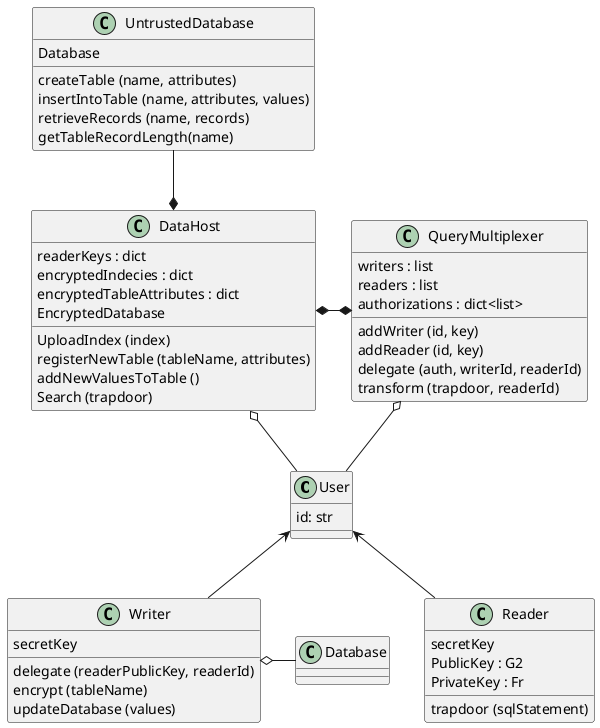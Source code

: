 @startuml scheme
class User
User : id: str
class UntrustedDatabase
class Reader
class Writer
class Database
class QueryMultiplexer
class DataHost

Reader : secretKey
Reader : PublicKey : G2
Reader : PrivateKey : Fr

Writer : secretKey
DataHost : readerKeys : dict
DataHost : encryptedIndecies : dict
DataHost : encryptedTableAttributes : dict
DataHost : EncryptedDatabase
DataHost : UploadIndex (index)
DataHost : registerNewTable (tableName, attributes)
DataHost : addNewValuesToTable ()
DataHost : Search (trapdoor)

QueryMultiplexer : writers : list
QueryMultiplexer : readers : list
QueryMultiplexer : authorizations : dict<list>
QueryMultiplexer : addWriter (id, key)
QueryMultiplexer : addReader (id, key)
QueryMultiplexer : delegate (auth, writerId, readerId)
QueryMultiplexer : transform (trapdoor, readerId)

UntrustedDatabase : Database
UntrustedDatabase : createTable (name, attributes)
UntrustedDatabase : insertIntoTable (name, attributes, values)
UntrustedDatabase : retrieveRecords (name, records)
UntrustedDatabase : getTableRecordLength(name)

Writer : delegate (readerPublicKey, readerId)
Writer : encrypt (tableName)
Writer : updateDatabase (values)

Reader : trapdoor (sqlStatement)

UntrustedDatabase --* DataHost
DataHost *-* QueryMultiplexer
QueryMultiplexer o-- User
DataHost o-- User
User <-- Reader
User <-- Writer
Writer o- Database
@enduml